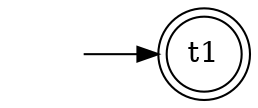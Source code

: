 digraph {
	rankdir=LR;
	margin=0;
	node[shape=circle margin=0]
	t1[shape=doublecircle];
	" "[color=white];

	" " -> t1;
	
}
